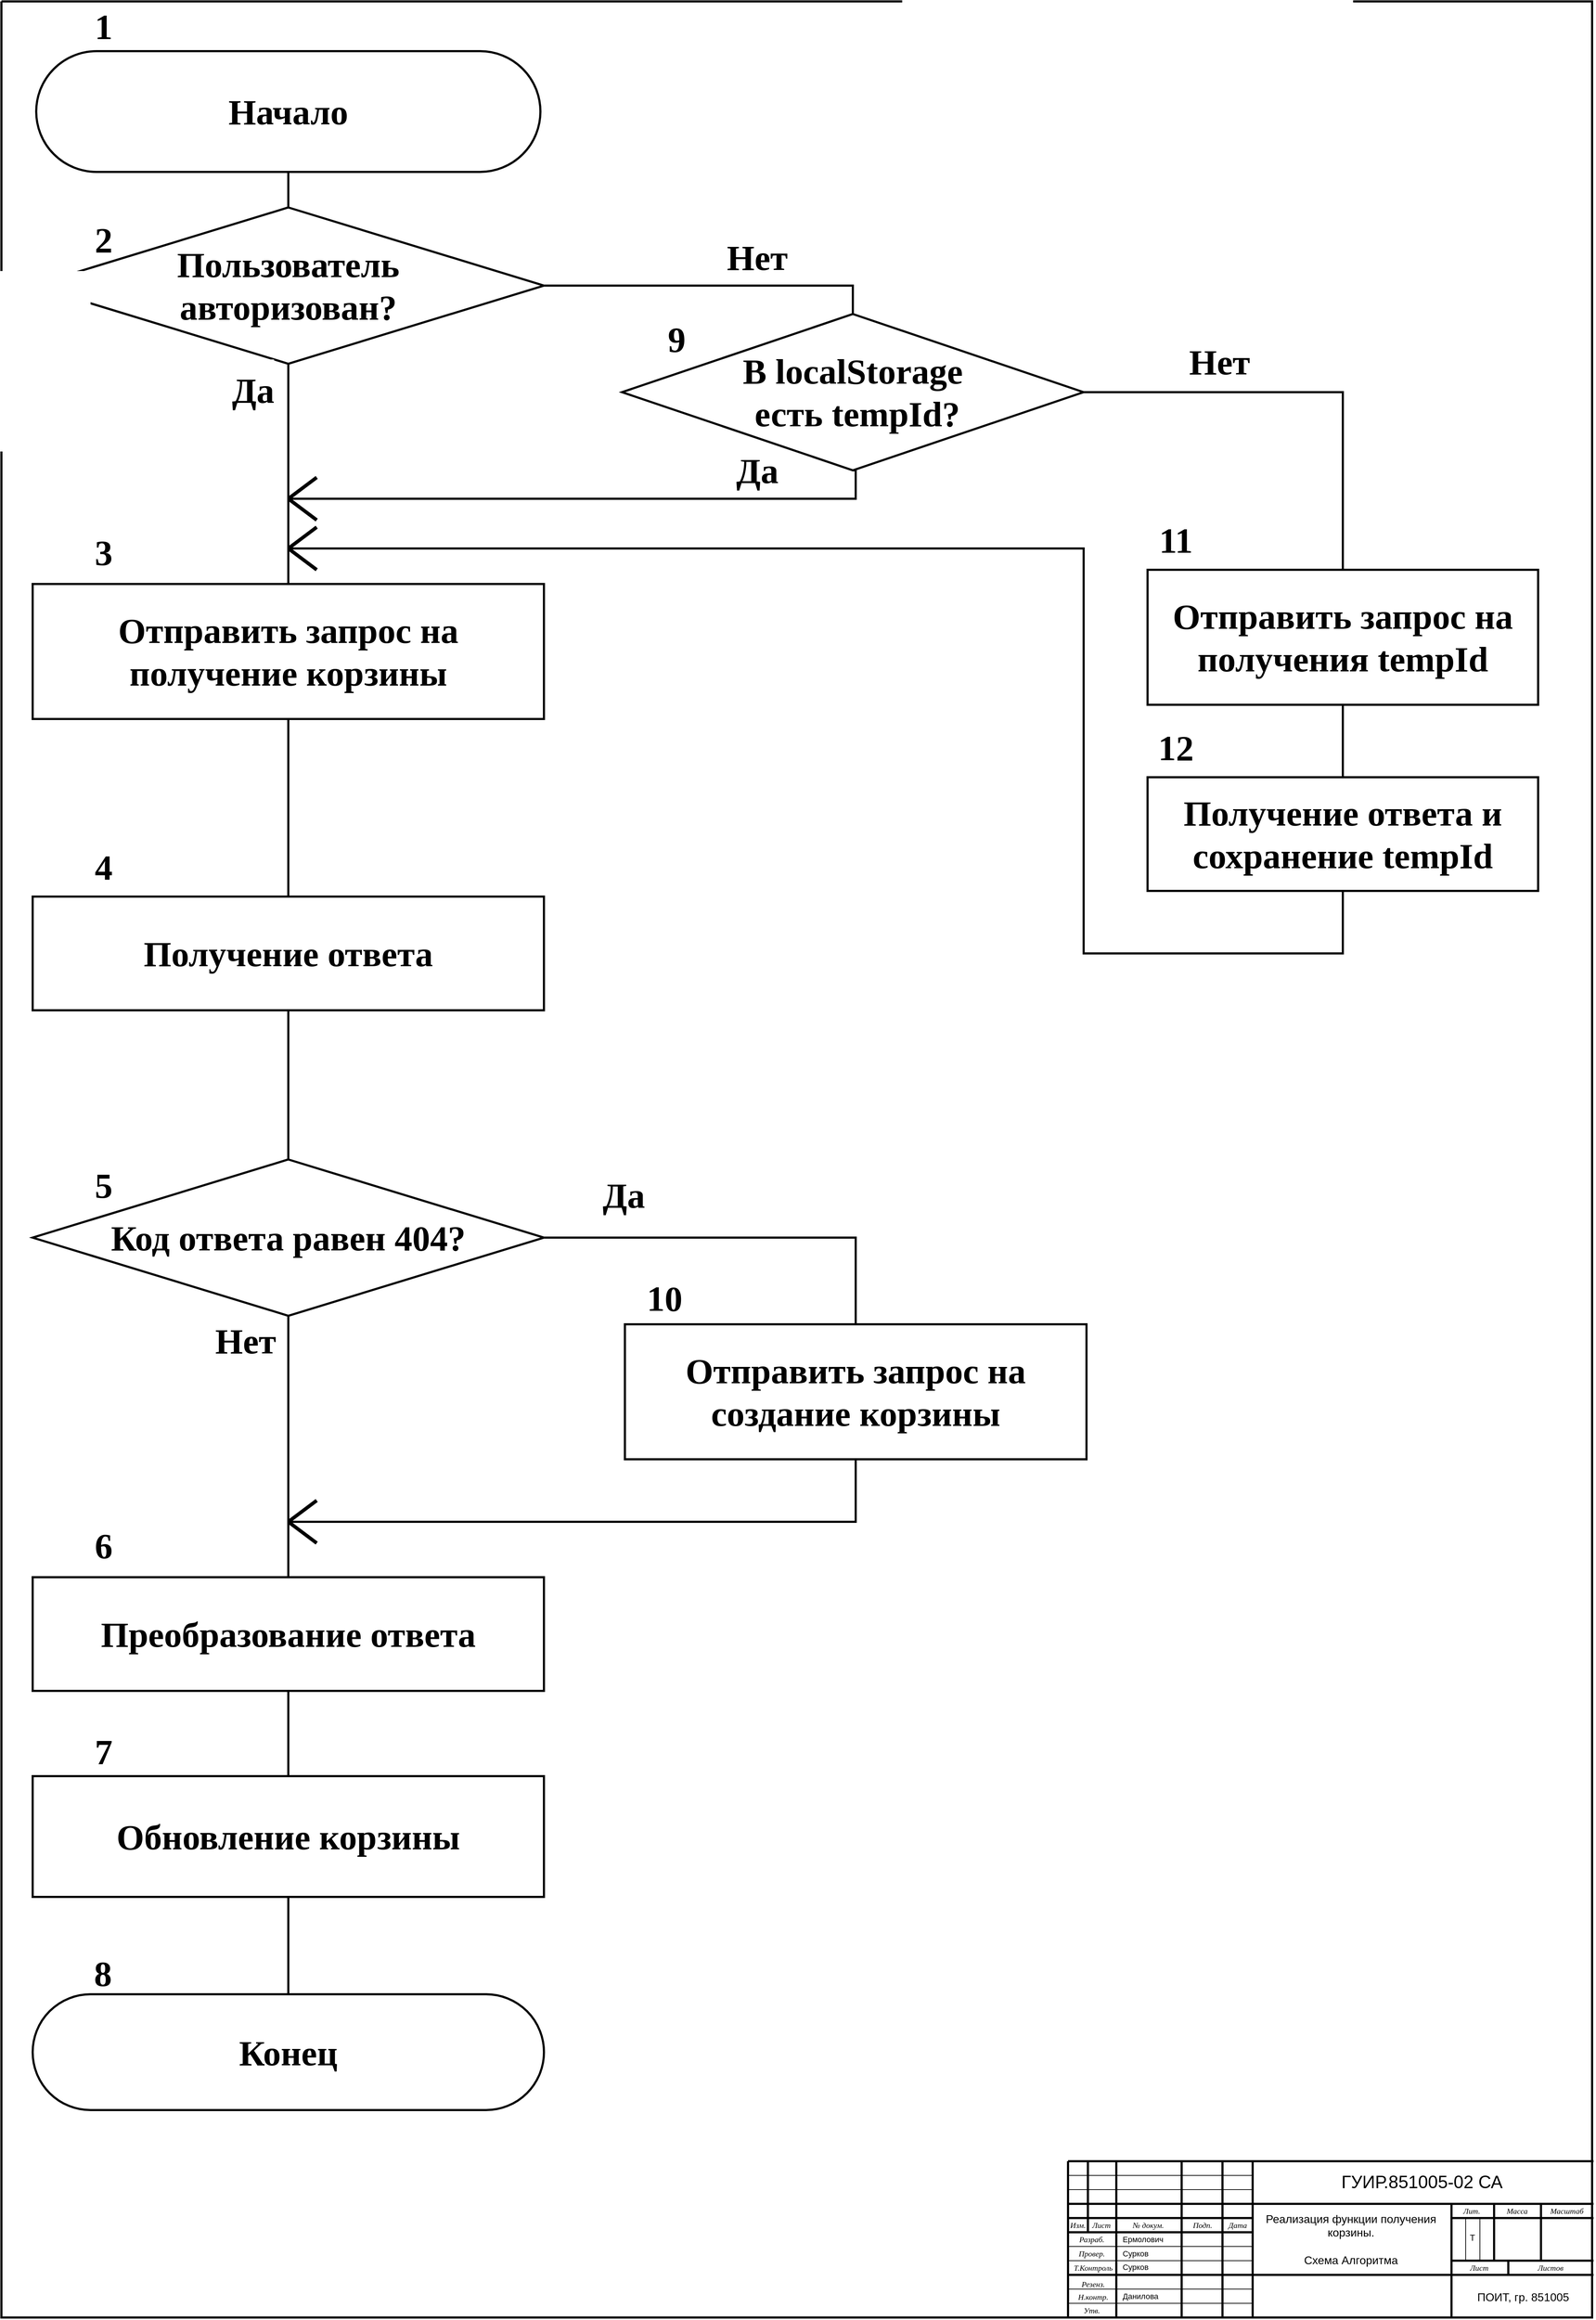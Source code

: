 <mxfile version="18.1.3" type="device"><diagram id="ycM_W4BU7kTV_-CXhLCe" name="Page-1"><mxGraphModel dx="3472" dy="1812" grid="1" gridSize="10" guides="1" tooltips="1" connect="1" arrows="1" fold="1" page="1" pageScale="1" pageWidth="2339" pageHeight="3300" math="0" shadow="0"><root><mxCell id="0"/><mxCell id="1" parent="0"/><mxCell id="saDlhvIW9bYsFvUfd-OU-1" value="" style="verticalAlign=middle;align=center;vsdxID=1;fillColor=none;gradientColor=none;shape=stencil(nZBLDoAgDERP0z3SIyjew0SURgSD+Lu9kMZoXLhwN9O+tukAlrNpJg1SzDH4QW/URgNYgZTkjA4UkwJUgGXng+6DX1zLfmoymdXo17xh5zmRJ6Q42BWCfc2oJfdAr+Yv+AP9Cb7OJ3H/2JG1HNGz/84klThPVCc=);strokeColor=#000000;strokeWidth=3;labelBackgroundColor=none;rounded=0;html=1;whiteSpace=wrap;direction=south;fontSize=35;" parent="1" vertex="1"><mxGeometry x="76" y="20" width="2240" height="3260" as="geometry"/></mxCell><mxCell id="saDlhvIW9bYsFvUfd-OU-2" style="vsdxID=28;edgeStyle=none;startArrow=none;endArrow=none;startSize=5;endSize=5;strokeWidth=3;strokeColor=#000000;spacingTop=0;spacingBottom=0;spacingLeft=0;spacingRight=0;verticalAlign=middle;html=1;labelBackgroundColor=none;rounded=0;" parent="1" edge="1"><mxGeometry relative="1" as="geometry"><Array as="points"/><mxPoint x="2198" y="3200.0" as="sourcePoint"/><mxPoint x="2198" y="3220.0" as="targetPoint"/></mxGeometry></mxCell><mxCell id="saDlhvIW9bYsFvUfd-OU-3" style="vsdxID=27;edgeStyle=none;startArrow=none;endArrow=none;startSize=5;endSize=5;strokeWidth=3;strokeColor=#000000;spacingTop=0;spacingBottom=0;spacingLeft=0;spacingRight=0;verticalAlign=middle;html=1;labelBackgroundColor=none;rounded=0;" parent="1" edge="1"><mxGeometry relative="1" as="geometry"><Array as="points"/><mxPoint x="2244" y="3120.0" as="sourcePoint"/><mxPoint x="2244" y="3200.0" as="targetPoint"/></mxGeometry></mxCell><mxCell id="saDlhvIW9bYsFvUfd-OU-4" style="vsdxID=26;edgeStyle=none;startArrow=none;endArrow=none;startSize=5;endSize=5;strokeWidth=3;strokeColor=#000000;spacingTop=0;spacingBottom=0;spacingLeft=0;spacingRight=0;verticalAlign=middle;html=1;labelBackgroundColor=none;rounded=0;" parent="1" edge="1"><mxGeometry relative="1" as="geometry"><Array as="points"/><mxPoint x="2178" y="3120.0" as="sourcePoint"/><mxPoint x="2178" y="3200.0" as="targetPoint"/></mxGeometry></mxCell><mxCell id="saDlhvIW9bYsFvUfd-OU-5" style="vsdxID=25;edgeStyle=none;startArrow=none;endArrow=none;startSize=5;endSize=5;strokeColor=#000000;spacingTop=0;spacingBottom=0;spacingLeft=0;spacingRight=0;verticalAlign=middle;html=1;labelBackgroundColor=none;rounded=0;" parent="1" edge="1"><mxGeometry relative="1" as="geometry"><Array as="points"/><mxPoint x="2158" y="3140.0" as="sourcePoint"/><mxPoint x="2158" y="3200.0" as="targetPoint"/></mxGeometry></mxCell><mxCell id="saDlhvIW9bYsFvUfd-OU-6" style="vsdxID=24;edgeStyle=none;startArrow=none;endArrow=none;startSize=5;endSize=5;strokeColor=#000000;spacingTop=0;spacingBottom=0;spacingLeft=0;spacingRight=0;verticalAlign=middle;html=1;labelBackgroundColor=none;rounded=0;" parent="1" edge="1"><mxGeometry relative="1" as="geometry"><Array as="points"/><mxPoint x="2138" y="3140.0" as="sourcePoint"/><mxPoint x="2138" y="3200.0" as="targetPoint"/></mxGeometry></mxCell><mxCell id="saDlhvIW9bYsFvUfd-OU-7" style="vsdxID=23;edgeStyle=none;startArrow=none;endArrow=none;startSize=5;endSize=5;strokeWidth=3;strokeColor=#000000;spacingTop=0;spacingBottom=0;spacingLeft=0;spacingRight=0;verticalAlign=middle;html=1;labelBackgroundColor=none;rounded=0;" parent="1" edge="1"><mxGeometry relative="1" as="geometry"><mxPoint as="offset"/><Array as="points"/><mxPoint x="2118" y="3140.0" as="sourcePoint"/><mxPoint x="2318" y="3140.0" as="targetPoint"/></mxGeometry></mxCell><mxCell id="saDlhvIW9bYsFvUfd-OU-8" style="vsdxID=22;edgeStyle=none;startArrow=none;endArrow=none;startSize=5;endSize=5;strokeWidth=3;strokeColor=#000000;spacingTop=0;spacingBottom=0;spacingLeft=0;spacingRight=0;verticalAlign=middle;html=1;labelBackgroundColor=none;rounded=0;" parent="1" edge="1"><mxGeometry relative="1" as="geometry"><mxPoint as="offset"/><Array as="points"/><mxPoint x="2118" y="3200.0" as="sourcePoint"/><mxPoint x="2318" y="3200.0" as="targetPoint"/></mxGeometry></mxCell><mxCell id="saDlhvIW9bYsFvUfd-OU-9" style="vsdxID=21;edgeStyle=none;startArrow=none;endArrow=none;startSize=5;endSize=5;strokeWidth=3;strokeColor=#000000;spacingTop=0;spacingBottom=0;spacingLeft=0;spacingRight=0;verticalAlign=middle;html=1;labelBackgroundColor=none;rounded=0;" parent="1" edge="1"><mxGeometry relative="1" as="geometry"><Array as="points"/><mxPoint x="1606" y="3060.0" as="sourcePoint"/><mxPoint x="1606" y="3160.0" as="targetPoint"/></mxGeometry></mxCell><mxCell id="saDlhvIW9bYsFvUfd-OU-10" style="vsdxID=20;edgeStyle=none;startArrow=none;endArrow=none;startSize=5;endSize=5;strokeColor=#000000;spacingTop=0;spacingBottom=0;spacingLeft=0;spacingRight=0;verticalAlign=middle;html=1;labelBackgroundColor=none;rounded=0;" parent="1" edge="1"><mxGeometry relative="1" as="geometry"><mxPoint as="offset"/><Array as="points"/><mxPoint x="1578" y="3080.0" as="sourcePoint"/><mxPoint x="1838" y="3080.0" as="targetPoint"/></mxGeometry></mxCell><mxCell id="saDlhvIW9bYsFvUfd-OU-11" style="vsdxID=19;edgeStyle=none;startArrow=none;endArrow=none;startSize=5;endSize=5;strokeColor=#000000;spacingTop=0;spacingBottom=0;spacingLeft=0;spacingRight=0;verticalAlign=middle;html=1;labelBackgroundColor=none;rounded=0;" parent="1" edge="1"><mxGeometry relative="1" as="geometry"><mxPoint as="offset"/><Array as="points"/><mxPoint x="1578" y="3100.0" as="sourcePoint"/><mxPoint x="1838" y="3100.0" as="targetPoint"/></mxGeometry></mxCell><mxCell id="saDlhvIW9bYsFvUfd-OU-12" style="vsdxID=18;edgeStyle=none;startArrow=none;endArrow=none;startSize=5;endSize=5;strokeWidth=3;strokeColor=#000000;spacingTop=0;spacingBottom=0;spacingLeft=0;spacingRight=0;verticalAlign=middle;html=1;labelBackgroundColor=none;rounded=0;" parent="1" edge="1"><mxGeometry relative="1" as="geometry"><mxPoint as="offset"/><Array as="points"/><mxPoint x="1578" y="3140.0" as="sourcePoint"/><mxPoint x="1838" y="3140.0" as="targetPoint"/></mxGeometry></mxCell><mxCell id="saDlhvIW9bYsFvUfd-OU-13" value="" style="vsdxID=17;edgeStyle=none;startArrow=none;endArrow=none;startSize=5;endSize=5;strokeWidth=3;strokeColor=#000000;spacingTop=0;spacingBottom=0;spacingLeft=0;spacingRight=0;verticalAlign=middle;html=1;labelBackgroundColor=none;rounded=0;align=center;" parent="1" edge="1"><mxGeometry relative="1" as="geometry"><mxPoint as="offset"/><Array as="points"/><mxPoint x="1578" y="3160.0" as="sourcePoint"/><mxPoint x="1838" y="3160.0" as="targetPoint"/></mxGeometry></mxCell><mxCell id="saDlhvIW9bYsFvUfd-OU-14" style="vsdxID=16;edgeStyle=none;startArrow=none;endArrow=none;startSize=5;endSize=5;strokeColor=#000000;spacingTop=0;spacingBottom=0;spacingLeft=0;spacingRight=0;verticalAlign=middle;html=1;labelBackgroundColor=none;rounded=0;" parent="1" edge="1"><mxGeometry relative="1" as="geometry"><mxPoint as="offset"/><Array as="points"/><mxPoint x="1578" y="3180.0" as="sourcePoint"/><mxPoint x="1838" y="3180.0" as="targetPoint"/></mxGeometry></mxCell><mxCell id="saDlhvIW9bYsFvUfd-OU-15" style="vsdxID=15;edgeStyle=none;startArrow=none;endArrow=none;startSize=5;endSize=5;strokeColor=#000000;spacingTop=0;spacingBottom=0;spacingLeft=0;spacingRight=0;verticalAlign=middle;html=1;labelBackgroundColor=none;rounded=0;" parent="1" edge="1"><mxGeometry relative="1" as="geometry"><mxPoint as="offset"/><Array as="points"/><mxPoint x="1578" y="3200.0" as="sourcePoint"/><mxPoint x="1838" y="3200.0" as="targetPoint"/></mxGeometry></mxCell><mxCell id="saDlhvIW9bYsFvUfd-OU-16" value="" style="vsdxID=14;edgeStyle=none;startArrow=none;endArrow=none;startSize=5;endSize=5;strokeColor=#000000;spacingTop=0;spacingBottom=0;spacingLeft=0;spacingRight=0;verticalAlign=middle;html=1;labelBackgroundColor=none;rounded=0;align=center;" parent="1" edge="1"><mxGeometry relative="1" as="geometry"><mxPoint as="offset"/><Array as="points"/><mxPoint x="1578" y="3240.0" as="sourcePoint"/><mxPoint x="1838" y="3240.0" as="targetPoint"/></mxGeometry></mxCell><mxCell id="saDlhvIW9bYsFvUfd-OU-17" style="vsdxID=13;edgeStyle=none;startArrow=none;endArrow=none;startSize=5;endSize=5;strokeColor=#000000;spacingTop=0;spacingBottom=0;spacingLeft=0;spacingRight=0;verticalAlign=middle;html=1;labelBackgroundColor=none;rounded=0;" parent="1" edge="1"><mxGeometry relative="1" as="geometry"><mxPoint as="offset"/><Array as="points"/><mxPoint x="1578" y="3260.0" as="sourcePoint"/><mxPoint x="1838" y="3260.0" as="targetPoint"/></mxGeometry></mxCell><mxCell id="saDlhvIW9bYsFvUfd-OU-18" style="vsdxID=12;edgeStyle=none;startArrow=none;endArrow=none;startSize=5;endSize=5;strokeWidth=3;strokeColor=#000000;spacingTop=0;spacingBottom=0;spacingLeft=0;spacingRight=0;verticalAlign=middle;html=1;labelBackgroundColor=none;rounded=0;" parent="1" edge="1"><mxGeometry relative="1" as="geometry"><Array as="points"/><mxPoint x="2118" y="3280.0" as="sourcePoint"/><mxPoint x="2118" y="3120.0" as="targetPoint"/></mxGeometry></mxCell><mxCell id="saDlhvIW9bYsFvUfd-OU-19" style="vsdxID=11;edgeStyle=none;startArrow=none;endArrow=none;startSize=5;endSize=5;strokeWidth=3;strokeColor=#000000;spacingTop=0;spacingBottom=0;spacingLeft=0;spacingRight=0;verticalAlign=middle;html=1;labelBackgroundColor=none;rounded=0;" parent="1" edge="1"><mxGeometry relative="1" as="geometry"><Array as="points"/><mxPoint x="1838" y="3280.0" as="sourcePoint"/><mxPoint x="1838" y="3060.0" as="targetPoint"/></mxGeometry></mxCell><mxCell id="saDlhvIW9bYsFvUfd-OU-20" style="vsdxID=10;edgeStyle=none;startArrow=none;endArrow=none;startSize=5;endSize=5;strokeWidth=3;strokeColor=#000000;spacingTop=0;spacingBottom=0;spacingLeft=0;spacingRight=0;verticalAlign=middle;html=1;labelBackgroundColor=none;rounded=0;" parent="1" edge="1"><mxGeometry relative="1" as="geometry"><Array as="points"/><mxPoint x="1795.5" y="3280.0" as="sourcePoint"/><mxPoint x="1795.5" y="3060.0" as="targetPoint"/></mxGeometry></mxCell><mxCell id="saDlhvIW9bYsFvUfd-OU-21" style="vsdxID=9;edgeStyle=none;startArrow=none;endArrow=none;startSize=5;endSize=5;strokeWidth=3;strokeColor=#000000;spacingTop=0;spacingBottom=0;spacingLeft=0;spacingRight=0;verticalAlign=middle;html=1;labelBackgroundColor=none;rounded=0;" parent="1" edge="1"><mxGeometry relative="1" as="geometry"><Array as="points"/><mxPoint x="1738" y="3280.0" as="sourcePoint"/><mxPoint x="1738" y="3060.0" as="targetPoint"/></mxGeometry></mxCell><mxCell id="saDlhvIW9bYsFvUfd-OU-22" style="vsdxID=8;edgeStyle=none;startArrow=none;endArrow=none;startSize=5;endSize=5;strokeWidth=3;strokeColor=#000000;spacingTop=0;spacingBottom=0;spacingLeft=0;spacingRight=0;verticalAlign=middle;html=1;labelBackgroundColor=none;rounded=0;" parent="1" edge="1"><mxGeometry relative="1" as="geometry"><Array as="points"/><mxPoint x="1646" y="3280.0" as="sourcePoint"/><mxPoint x="1646" y="3060.0" as="targetPoint"/></mxGeometry></mxCell><mxCell id="saDlhvIW9bYsFvUfd-OU-23" value="" style="vsdxID=7;edgeStyle=none;startArrow=none;endArrow=none;startSize=5;endSize=5;strokeWidth=3;strokeColor=#000000;spacingTop=0;spacingBottom=0;spacingLeft=0;spacingRight=0;verticalAlign=middle;html=1;labelBackgroundColor=none;rounded=0;align=center;" parent="1" edge="1"><mxGeometry relative="1" as="geometry"><mxPoint as="offset"/><Array as="points"/><mxPoint x="1578" y="3220.0" as="sourcePoint"/><mxPoint x="2318" y="3220.0" as="targetPoint"/></mxGeometry></mxCell><mxCell id="saDlhvIW9bYsFvUfd-OU-24" style="vsdxID=6;edgeStyle=none;startArrow=none;endArrow=none;startSize=5;endSize=5;strokeWidth=3;strokeColor=#000000;spacingTop=0;spacingBottom=0;spacingLeft=0;spacingRight=0;verticalAlign=middle;html=1;labelBackgroundColor=none;rounded=0;" parent="1" edge="1"><mxGeometry relative="1" as="geometry"><mxPoint as="offset"/><Array as="points"/><mxPoint x="1578" y="3120.0" as="sourcePoint"/><mxPoint x="2318" y="3120.0" as="targetPoint"/></mxGeometry></mxCell><mxCell id="saDlhvIW9bYsFvUfd-OU-25" style="vsdxID=2;edgeStyle=none;startArrow=none;endArrow=none;startSize=5;endSize=5;strokeWidth=3;strokeColor=#000000;spacingTop=0;spacingBottom=0;spacingLeft=0;spacingRight=0;verticalAlign=middle;html=1;labelBackgroundColor=none;rounded=0;" parent="1" edge="1"><mxGeometry relative="1" as="geometry"><mxPoint as="offset"/><Array as="points"/><mxPoint x="1578" y="3060.0" as="sourcePoint"/><mxPoint x="2318" y="3060.0" as="targetPoint"/></mxGeometry></mxCell><mxCell id="saDlhvIW9bYsFvUfd-OU-26" style="vsdxID=5;edgeStyle=none;startArrow=none;endArrow=none;startSize=5;endSize=5;strokeWidth=3;strokeColor=#000000;spacingTop=0;spacingBottom=0;spacingLeft=0;spacingRight=0;verticalAlign=middle;html=1;labelBackgroundColor=none;rounded=0;" parent="1" edge="1"><mxGeometry relative="1" as="geometry"><Array as="points"/><mxPoint x="1578" y="3280.0" as="sourcePoint"/><mxPoint x="1578" y="3060.0" as="targetPoint"/></mxGeometry></mxCell><mxCell id="saDlhvIW9bYsFvUfd-OU-27" value="&lt;font style=&quot;font-size:11px;font-family:Arial Cyr;color:#000000;direction:ltr;letter-spacing:0px;line-height:120%;opacity:1&quot;&gt;&lt;i&gt;Провер.&lt;br/&gt;&lt;/i&gt;&lt;/font&gt;" style="verticalAlign=middle;align=center;vsdxID=32;fillColor=none;gradientColor=none;strokeColor=none;labelBackgroundColor=none;rounded=0;html=1;whiteSpace=wrap;" parent="1" vertex="1"><mxGeometry x="1579" y="3180" width="65" height="19" as="geometry"/></mxCell><mxCell id="saDlhvIW9bYsFvUfd-OU-28" value="&lt;font style=&quot;font-size:11px;font-family:Arial Cyr;color:#000000;direction:ltr;letter-spacing:0px;line-height:120%;opacity:1&quot;&gt;&lt;i&gt;Разраб.&lt;br/&gt;&lt;/i&gt;&lt;/font&gt;" style="verticalAlign=middle;align=center;vsdxID=33;fillColor=none;gradientColor=none;strokeColor=none;labelBackgroundColor=none;rounded=0;html=1;whiteSpace=wrap;" parent="1" vertex="1"><mxGeometry x="1579" y="3161" width="65" height="17" as="geometry"/></mxCell><mxCell id="saDlhvIW9bYsFvUfd-OU-29" value="&lt;font style=&quot;font-size:11px;font-family:Arial Cyr;color:#000000;direction:ltr;letter-spacing:0px;line-height:120%;opacity:1&quot;&gt;&lt;i&gt;Изм.&lt;br/&gt;&lt;/i&gt;&lt;/font&gt;" style="verticalAlign=middle;align=center;vsdxID=34;fillColor=none;gradientColor=none;strokeColor=none;labelBackgroundColor=none;rounded=0;html=1;whiteSpace=wrap;" parent="1" vertex="1"><mxGeometry x="1574" y="3141" width="36" height="17" as="geometry"/></mxCell><mxCell id="saDlhvIW9bYsFvUfd-OU-30" value="&lt;font style=&quot;font-size:11px;font-family:Arial Cyr;color:#000000;direction:ltr;letter-spacing:0px;line-height:120%;opacity:1&quot;&gt;&lt;i&gt;Лист&lt;br/&gt;&lt;/i&gt;&lt;/font&gt;" style="verticalAlign=middle;align=center;vsdxID=35;fillColor=none;gradientColor=none;strokeColor=none;labelBackgroundColor=none;rounded=0;html=1;whiteSpace=wrap;" parent="1" vertex="1"><mxGeometry x="1604" y="3141" width="42" height="17" as="geometry"/></mxCell><mxCell id="saDlhvIW9bYsFvUfd-OU-31" value="&lt;font style=&quot;font-size:11px;font-family:Arial Cyr;color:#000000;direction:ltr;letter-spacing:0px;line-height:120%;opacity:1&quot;&gt;&lt;i&gt;№ докум.&lt;br/&gt;&lt;/i&gt;&lt;/font&gt;" style="verticalAlign=middle;align=center;vsdxID=36;fillColor=none;gradientColor=none;strokeColor=none;labelBackgroundColor=none;rounded=0;html=1;whiteSpace=wrap;" parent="1" vertex="1"><mxGeometry x="1647" y="3141" width="88" height="17" as="geometry"/></mxCell><mxCell id="saDlhvIW9bYsFvUfd-OU-32" value="&lt;font style=&quot;font-size:11px;font-family:Arial Cyr;color:#000000;direction:ltr;letter-spacing:0px;line-height:120%;opacity:1&quot;&gt;&lt;i&gt;Подп.&lt;br/&gt;&lt;/i&gt;&lt;/font&gt;" style="verticalAlign=middle;align=center;vsdxID=41;fillColor=none;gradientColor=none;strokeColor=none;labelBackgroundColor=none;rounded=0;html=1;whiteSpace=wrap;" parent="1" vertex="1"><mxGeometry x="1739" y="3141" width="57" height="17" as="geometry"/></mxCell><mxCell id="saDlhvIW9bYsFvUfd-OU-33" value="&lt;font style=&quot;font-size:11px;font-family:Arial Cyr;color:#000000;direction:ltr;letter-spacing:0px;line-height:120%;opacity:1&quot;&gt;&lt;i&gt;Дата&lt;br/&gt;&lt;/i&gt;&lt;/font&gt;" style="verticalAlign=middle;align=center;vsdxID=42;fillColor=none;gradientColor=none;strokeColor=none;labelBackgroundColor=none;rounded=0;html=1;whiteSpace=wrap;" parent="1" vertex="1"><mxGeometry x="1796" y="3141" width="42" height="17" as="geometry"/></mxCell><mxCell id="saDlhvIW9bYsFvUfd-OU-34" value="&lt;font style=&quot;font-size:11px;font-family:Arial Cyr;color:#000000;direction:ltr;letter-spacing:0px;line-height:120%;opacity:1&quot;&gt;&lt;i&gt;Лит.&lt;br/&gt;&lt;/i&gt;&lt;/font&gt;" style="verticalAlign=middle;align=center;vsdxID=43;fillColor=none;gradientColor=none;strokeColor=none;labelBackgroundColor=none;rounded=0;html=1;whiteSpace=wrap;" parent="1" vertex="1"><mxGeometry x="2118" y="3121" width="57" height="17" as="geometry"/></mxCell><mxCell id="saDlhvIW9bYsFvUfd-OU-35" value="&lt;font style=&quot;font-size:11px;font-family:Arial Cyr;color:#000000;direction:ltr;letter-spacing:0px;line-height:120%;opacity:1&quot;&gt;&lt;i&gt;Масса&lt;br/&gt;&lt;/i&gt;&lt;/font&gt;" style="verticalAlign=middle;align=center;vsdxID=44;fillColor=none;gradientColor=none;strokeColor=none;labelBackgroundColor=none;rounded=0;html=1;whiteSpace=wrap;" parent="1" vertex="1"><mxGeometry x="2179" y="3121" width="63" height="17" as="geometry"/></mxCell><mxCell id="saDlhvIW9bYsFvUfd-OU-36" value="&lt;font style=&quot;font-size:11px;font-family:Arial Cyr;color:#000000;direction:ltr;letter-spacing:0px;line-height:120%;opacity:1&quot;&gt;&lt;i&gt;Масштаб&lt;br/&gt;&lt;/i&gt;&lt;/font&gt;" style="verticalAlign=middle;align=center;vsdxID=45;fillColor=none;gradientColor=none;strokeColor=none;labelBackgroundColor=none;rounded=0;html=1;whiteSpace=wrap;" parent="1" vertex="1"><mxGeometry x="2245" y="3121" width="71" height="17" as="geometry"/></mxCell><mxCell id="saDlhvIW9bYsFvUfd-OU-37" value="&lt;font style=&quot;font-size:11px;font-family:Arial Cyr;color:#000000;direction:ltr;letter-spacing:0px;line-height:120%;opacity:1&quot;&gt;&lt;i&gt;Листов&lt;br/&gt;&lt;/i&gt;&lt;/font&gt;" style="verticalAlign=middle;align=center;vsdxID=46;fillColor=none;gradientColor=none;strokeColor=none;labelBackgroundColor=none;rounded=0;html=1;whiteSpace=wrap;" parent="1" vertex="1"><mxGeometry x="2199" y="3201" width="117" height="17" as="geometry"/></mxCell><mxCell id="saDlhvIW9bYsFvUfd-OU-38" value="&lt;font style=&quot;font-size:11px;font-family:Arial Cyr;color:#000000;direction:ltr;letter-spacing:0px;line-height:120%;opacity:1&quot;&gt;&lt;i&gt;Лист&lt;br/&gt;&lt;/i&gt;&lt;/font&gt;" style="verticalAlign=middle;align=center;vsdxID=47;fillColor=none;gradientColor=none;strokeColor=none;labelBackgroundColor=none;rounded=0;html=1;whiteSpace=wrap;" parent="1" vertex="1"><mxGeometry x="2119" y="3201" width="76" height="17" as="geometry"/></mxCell><mxCell id="saDlhvIW9bYsFvUfd-OU-39" value="&lt;p style=&quot;margin-left: 0 ; margin-right: 0 ; margin-top: 0px ; margin-bottom: 0px ; text-indent: 0 ; direction: ltr&quot;&gt;&lt;font style=&quot;font-size: 19px ; color: #000000 ; direction: ltr ; letter-spacing: 0px ; line-height: 120% ; opacity: 1&quot;&gt;&lt;font style=&quot;letter-spacing: 0px; font-size: 25px; font-family: arial; direction: ltr; line-height: 30px; opacity: 1;&quot;&gt;ГУИР.8&lt;/font&gt;&lt;font style=&quot;letter-spacing: 0px; font-size: 25px; font-family: arial; direction: ltr; line-height: 30px; opacity: 1;&quot;&gt;51005-02&amp;nbsp;&lt;/font&gt;&lt;font style=&quot;letter-spacing: 0px; font-size: 25px; font-family: arial; direction: ltr; line-height: 30px; opacity: 1;&quot;&gt;СА&lt;/font&gt;&lt;i&gt;&lt;br&gt;&lt;/i&gt;&lt;/font&gt;&lt;/p&gt;" style="verticalAlign=middle;align=center;vsdxID=97;fillColor=none;gradientColor=none;strokeColor=none;labelBackgroundColor=none;rounded=0;html=1;whiteSpace=wrap;" parent="1" vertex="1"><mxGeometry x="1837" y="3058" width="479" height="60" as="geometry"/></mxCell><mxCell id="saDlhvIW9bYsFvUfd-OU-40" value="&lt;font style=&quot;font-size: 16px ; font-family: &amp;quot;arial&amp;quot; ; color: #000000 ; direction: ltr ; letter-spacing: 0px ; line-height: 120% ; opacity: 1&quot;&gt;Реализация функции получения корзины.&lt;br&gt;&lt;br&gt;Схема Алгоритма&lt;br&gt;&lt;/font&gt;" style="verticalAlign=middle;align=center;vsdxID=98;fillColor=none;gradientColor=none;strokeColor=none;labelBackgroundColor=none;rounded=0;html=1;whiteSpace=wrap;" parent="1" vertex="1"><mxGeometry x="1837" y="3119" width="279" height="101" as="geometry"/></mxCell><mxCell id="saDlhvIW9bYsFvUfd-OU-41" value="&lt;font style=&quot;font-size: 16px ; font-family: &amp;#34;arial&amp;#34; ; color: #000000 ; direction: ltr ; letter-spacing: 0px ; line-height: 120% ; opacity: 1&quot;&gt;ПОИТ, гр. 851005&lt;br&gt;&lt;/font&gt;" style="verticalAlign=middle;align=center;vsdxID=256;fillColor=none;gradientColor=none;shape=stencil(nZBLDoAgDERP0z3SIyjew0SURgSD+Lu9kMZoXLhwN9O+tukAlrNpJg1SzDH4QW/URgNYgZTkjA4UkwJUgGXng+6DX1zLfmoymdXo17xh5zmRJ6Q42BWCfc2oJfdAr+Yv+AP9Cb7OJ3H/2JG1HNGz/84klThPVCc=);strokeColor=none;labelBackgroundColor=none;rounded=0;html=1;whiteSpace=wrap;" parent="1" vertex="1"><mxGeometry x="2118" y="3223" width="202" height="56" as="geometry"/></mxCell><mxCell id="saDlhvIW9bYsFvUfd-OU-42" value="&lt;font style=&quot;font-size: 11px ; font-family: &amp;quot;arial&amp;quot; ; color: #000000 ; direction: ltr ; letter-spacing: 0px ; line-height: 120% ; opacity: 1&quot;&gt;Ермолович&lt;br&gt;&lt;/font&gt;" style="verticalAlign=middle;align=left;vsdxID=257;fillColor=none;gradientColor=none;shape=stencil(nZBLDoAgDERP0z3SIyjew0SURgSD+Lu9kMZoXLhwN9O+tukAlrNpJg1SzDH4QW/URgNYgZTkjA4UkwJUgGXng+6DX1zLfmoymdXo17xh5zmRJ6Q42BWCfc2oJfdAr+Yv+AP9Cb7OJ3H/2JG1HNGz/84klThPVCc=);strokeColor=none;labelBackgroundColor=none;rounded=0;html=1;whiteSpace=wrap;" parent="1" vertex="1"><mxGeometry x="1653" y="3159.5" width="76" height="20" as="geometry"/></mxCell><mxCell id="saDlhvIW9bYsFvUfd-OU-43" value="&lt;font style=&quot;font-size: 11px ; font-family: &amp;quot;arial&amp;quot; ; color: #000000 ; direction: ltr ; letter-spacing: 0px ; line-height: 120% ; opacity: 1&quot;&gt;Сурков&lt;br&gt;&lt;/font&gt;" style="verticalAlign=middle;align=left;vsdxID=259;fillColor=none;gradientColor=none;shape=stencil(nZBLDoAgDERP0z3SIyjew0SURgSD+Lu9kMZoXLhwN9O+tukAlrNpJg1SzDH4QW/URgNYgZTkjA4UkwJUgGXng+6DX1zLfmoymdXo17xh5zmRJ6Q42BWCfc2oJfdAr+Yv+AP9Cb7OJ3H/2JG1HNGz/84klThPVCc=);strokeColor=none;labelBackgroundColor=none;rounded=0;html=1;whiteSpace=wrap;" parent="1" vertex="1"><mxGeometry x="1653" y="3181" width="64" height="17" as="geometry"/></mxCell><mxCell id="saDlhvIW9bYsFvUfd-OU-44" value="&lt;font style=&quot;font-size:11px;font-family:Arial Cyr;color:#000000;direction:ltr;letter-spacing:0px;line-height:120%;opacity:1&quot;&gt;&lt;i&gt;Т.Контроль&lt;br&gt;&lt;/i&gt;&lt;/font&gt;" style="verticalAlign=middle;align=center;vsdxID=32;fillColor=none;gradientColor=none;strokeColor=none;labelBackgroundColor=none;rounded=0;html=1;whiteSpace=wrap;" parent="1" vertex="1"><mxGeometry x="1581" y="3200" width="65" height="19" as="geometry"/></mxCell><mxCell id="saDlhvIW9bYsFvUfd-OU-45" value="&lt;font style=&quot;font-size:11px;font-family:Arial Cyr;color:#000000;direction:ltr;letter-spacing:0px;line-height:120%;opacity:1&quot;&gt;&lt;i&gt;Резенз.&lt;br&gt;&lt;/i&gt;&lt;/font&gt;" style="verticalAlign=middle;align=center;vsdxID=32;fillColor=none;gradientColor=none;strokeColor=none;labelBackgroundColor=none;rounded=0;html=1;whiteSpace=wrap;" parent="1" vertex="1"><mxGeometry x="1581" y="3223" width="65" height="19" as="geometry"/></mxCell><mxCell id="saDlhvIW9bYsFvUfd-OU-46" value="&lt;font style=&quot;font-size:11px;font-family:Arial Cyr;color:#000000;direction:ltr;letter-spacing:0px;line-height:120%;opacity:1&quot;&gt;&lt;i&gt;Н.контр.&lt;br&gt;&lt;/i&gt;&lt;/font&gt;" style="verticalAlign=middle;align=center;vsdxID=32;fillColor=none;gradientColor=none;strokeColor=none;labelBackgroundColor=none;rounded=0;html=1;whiteSpace=wrap;" parent="1" vertex="1"><mxGeometry x="1581" y="3241.5" width="65" height="19" as="geometry"/></mxCell><mxCell id="saDlhvIW9bYsFvUfd-OU-47" value="&lt;font style=&quot;font-size:11px;font-family:Arial Cyr;color:#000000;direction:ltr;letter-spacing:0px;line-height:120%;opacity:1&quot;&gt;&lt;i&gt;Утв.&lt;br&gt;&lt;/i&gt;&lt;/font&gt;" style="verticalAlign=middle;align=center;vsdxID=32;fillColor=none;gradientColor=none;strokeColor=none;labelBackgroundColor=none;rounded=0;html=1;whiteSpace=wrap;" parent="1" vertex="1"><mxGeometry x="1579" y="3260" width="65" height="19" as="geometry"/></mxCell><mxCell id="saDlhvIW9bYsFvUfd-OU-48" value="&lt;font style=&quot;font-size: 11px ; font-family: &amp;quot;arial&amp;quot; ; color: #000000 ; direction: ltr ; letter-spacing: 0px ; line-height: 120% ; opacity: 1&quot;&gt;Сурков&lt;br&gt;&lt;/font&gt;" style="verticalAlign=middle;align=left;vsdxID=259;fillColor=none;gradientColor=none;shape=stencil(nZBLDoAgDERP0z3SIyjew0SURgSD+Lu9kMZoXLhwN9O+tukAlrNpJg1SzDH4QW/URgNYgZTkjA4UkwJUgGXng+6DX1zLfmoymdXo17xh5zmRJ6Q42BWCfc2oJfdAr+Yv+AP9Cb7OJ3H/2JG1HNGz/84klThPVCc=);strokeColor=none;labelBackgroundColor=none;rounded=0;html=1;whiteSpace=wrap;" parent="1" vertex="1"><mxGeometry x="1653" y="3200" width="64" height="17" as="geometry"/></mxCell><mxCell id="saDlhvIW9bYsFvUfd-OU-49" value="&lt;font style=&quot;font-size: 11px ; font-family: &amp;quot;arial&amp;quot; ; color: #000000 ; direction: ltr ; letter-spacing: 0px ; line-height: 120% ; opacity: 1&quot;&gt;Данилова&lt;br&gt;&lt;/font&gt;" style="verticalAlign=middle;align=left;vsdxID=257;fillColor=none;gradientColor=none;shape=stencil(nZBLDoAgDERP0z3SIyjew0SURgSD+Lu9kMZoXLhwN9O+tukAlrNpJg1SzDH4QW/URgNYgZTkjA4UkwJUgGXng+6DX1zLfmoymdXo17xh5zmRJ6Q42BWCfc2oJfdAr+Yv+AP9Cb7OJ3H/2JG1HNGz/84klThPVCc=);strokeColor=none;labelBackgroundColor=none;rounded=0;html=1;whiteSpace=wrap;" parent="1" vertex="1"><mxGeometry x="1653" y="3240" width="76" height="20" as="geometry"/></mxCell><mxCell id="saDlhvIW9bYsFvUfd-OU-50" value="T" style="text;html=1;align=center;verticalAlign=middle;resizable=0;points=[];autosize=1;strokeColor=none;fillColor=none;" parent="1" vertex="1"><mxGeometry x="2136.5" y="3158" width="20" height="20" as="geometry"/></mxCell><mxCell id="saDlhvIW9bYsFvUfd-OU-51" style="edgeStyle=orthogonalEdgeStyle;rounded=0;orthogonalLoop=1;jettySize=auto;html=1;exitX=0.5;exitY=1;exitDx=0;exitDy=0;entryX=0.5;entryY=0;entryDx=0;entryDy=0;fontSize=35;endArrow=none;endFill=0;fontFamily=Times New Roman;strokeWidth=3;" parent="1" source="saDlhvIW9bYsFvUfd-OU-52" target="TW4B9vO0tnGtXNhWSYWk-1" edge="1"><mxGeometry relative="1" as="geometry"><mxPoint x="490" y="410" as="targetPoint"/></mxGeometry></mxCell><mxCell id="saDlhvIW9bYsFvUfd-OU-52" value="&lt;font style=&quot;font-size: 50px;&quot;&gt;&lt;b style=&quot;font-size: 50px;&quot;&gt;Начало&lt;/b&gt;&lt;/font&gt;" style="rounded=1;whiteSpace=wrap;html=1;align=center;arcSize=50;fontSize=50;fontFamily=Times New Roman;strokeWidth=3;" parent="1" vertex="1"><mxGeometry x="125" y="90" width="710" height="170" as="geometry"/></mxCell><mxCell id="saDlhvIW9bYsFvUfd-OU-55" style="edgeStyle=orthogonalEdgeStyle;rounded=0;orthogonalLoop=1;jettySize=auto;html=1;exitX=1;exitY=0.5;exitDx=0;exitDy=0;entryX=0.5;entryY=0;entryDx=0;entryDy=0;fontSize=65;endArrow=none;endFill=0;fontFamily=Times New Roman;strokeWidth=3;" parent="1" source="TW4B9vO0tnGtXNhWSYWk-1" target="saDlhvIW9bYsFvUfd-OU-72" edge="1"><mxGeometry relative="1" as="geometry"><mxPoint x="490.0" y="820" as="sourcePoint"/></mxGeometry></mxCell><mxCell id="TW4B9vO0tnGtXNhWSYWk-5" value="&lt;font face=&quot;Times New Roman&quot; style=&quot;font-size: 50px;&quot;&gt;&lt;b&gt;Нет&lt;/b&gt;&lt;/font&gt;" style="edgeLabel;html=1;align=center;verticalAlign=middle;resizable=0;points=[];" parent="saDlhvIW9bYsFvUfd-OU-55" vertex="1" connectable="0"><mxGeometry x="-0.193" y="2" relative="1" as="geometry"><mxPoint x="108" y="-38" as="offset"/></mxGeometry></mxCell><mxCell id="saDlhvIW9bYsFvUfd-OU-59" style="edgeStyle=orthogonalEdgeStyle;rounded=0;orthogonalLoop=1;jettySize=auto;html=1;exitX=0.5;exitY=1;exitDx=0;exitDy=0;entryX=0.5;entryY=0;entryDx=0;entryDy=0;fontSize=35;endArrow=none;endFill=0;" parent="1" edge="1"><mxGeometry relative="1" as="geometry"><mxPoint x="1567.5" y="480" as="sourcePoint"/></mxGeometry></mxCell><mxCell id="saDlhvIW9bYsFvUfd-OU-61" style="edgeStyle=orthogonalEdgeStyle;rounded=0;orthogonalLoop=1;jettySize=auto;html=1;exitX=0.5;exitY=1;exitDx=0;exitDy=0;entryX=0.5;entryY=0;entryDx=0;entryDy=0;fontSize=35;endArrow=none;endFill=0;" parent="1" edge="1"><mxGeometry relative="1" as="geometry"><mxPoint x="1567.5" y="1160" as="sourcePoint"/></mxGeometry></mxCell><mxCell id="saDlhvIW9bYsFvUfd-OU-63" style="edgeStyle=orthogonalEdgeStyle;rounded=0;orthogonalLoop=1;jettySize=auto;html=1;exitX=0.5;exitY=1;exitDx=0;exitDy=0;entryX=0.5;entryY=0;entryDx=0;entryDy=0;fontSize=35;endArrow=none;endFill=0;startArrow=none;" parent="1" edge="1"><mxGeometry relative="1" as="geometry"><mxPoint x="1567.5" y="1920" as="sourcePoint"/></mxGeometry></mxCell><mxCell id="saDlhvIW9bYsFvUfd-OU-66" style="edgeStyle=orthogonalEdgeStyle;rounded=0;orthogonalLoop=1;jettySize=auto;html=1;exitX=0.5;exitY=1;exitDx=0;exitDy=0;fontSize=35;endArrow=none;endFill=0;" parent="1" edge="1"><mxGeometry relative="1" as="geometry"><mxPoint x="1567.505" y="790" as="sourcePoint"/></mxGeometry></mxCell><mxCell id="saDlhvIW9bYsFvUfd-OU-70" value="&lt;font style=&quot;font-size: 50px;&quot;&gt;&lt;b style=&quot;font-size: 50px;&quot;&gt;Конец&lt;/b&gt;&lt;/font&gt;" style="rounded=1;whiteSpace=wrap;html=1;align=center;arcSize=50;fontSize=50;fontFamily=Times New Roman;strokeWidth=3;" parent="1" vertex="1"><mxGeometry x="120" y="2825" width="720" height="163" as="geometry"/></mxCell><mxCell id="saDlhvIW9bYsFvUfd-OU-72" value="&lt;b&gt;В localStorage&lt;br&gt;&amp;nbsp;есть tempId?&lt;/b&gt;" style="rhombus;whiteSpace=wrap;html=1;fontSize=50;fontFamily=Times New Roman;strokeWidth=3;" parent="1" vertex="1"><mxGeometry x="950" y="460" width="650" height="220" as="geometry"/></mxCell><mxCell id="saDlhvIW9bYsFvUfd-OU-78" style="edgeStyle=orthogonalEdgeStyle;rounded=0;orthogonalLoop=1;jettySize=auto;html=1;exitX=0.5;exitY=1;exitDx=0;exitDy=0;fontSize=65;endArrow=none;endFill=0;" parent="1" edge="1"><mxGeometry relative="1" as="geometry"><mxPoint x="1567.5" y="1920" as="sourcePoint"/></mxGeometry></mxCell><mxCell id="saDlhvIW9bYsFvUfd-OU-84" value="1" style="text;html=1;strokeColor=none;fillColor=none;align=center;verticalAlign=middle;whiteSpace=wrap;rounded=0;fontSize=50;fontStyle=1;fontFamily=Times New Roman;" parent="1" vertex="1"><mxGeometry x="190" y="40" width="60" height="30" as="geometry"/></mxCell><mxCell id="saDlhvIW9bYsFvUfd-OU-111" style="edgeStyle=orthogonalEdgeStyle;rounded=0;orthogonalLoop=1;jettySize=auto;html=1;exitX=0.5;exitY=1;exitDx=0;exitDy=0;entryX=0.5;entryY=0;entryDx=0;entryDy=0;fontSize=50;endArrow=none;endFill=0;fontFamily=Times New Roman;strokeWidth=3;" parent="1" source="saDlhvIW9bYsFvUfd-OU-102" target="saDlhvIW9bYsFvUfd-OU-102" edge="1"><mxGeometry relative="1" as="geometry"><Array as="points"><mxPoint x="480" y="1800"/><mxPoint x="480" y="1800"/></Array></mxGeometry></mxCell><mxCell id="TW4B9vO0tnGtXNhWSYWk-41" style="edgeStyle=orthogonalEdgeStyle;rounded=0;orthogonalLoop=1;jettySize=auto;html=1;exitX=0.5;exitY=1;exitDx=0;exitDy=0;entryX=0.5;entryY=0;entryDx=0;entryDy=0;fontFamily=Times New Roman;fontSize=50;endArrow=none;endFill=0;strokeWidth=3;" parent="1" source="saDlhvIW9bYsFvUfd-OU-102" target="TW4B9vO0tnGtXNhWSYWk-40" edge="1"><mxGeometry relative="1" as="geometry"/></mxCell><mxCell id="saDlhvIW9bYsFvUfd-OU-102" value="&lt;b style=&quot;font-size: 50px;&quot;&gt;Преобразование ответа&lt;/b&gt;" style="rounded=0;whiteSpace=wrap;html=1;fontSize=50;fontFamily=Times New Roman;strokeWidth=3;" parent="1" vertex="1"><mxGeometry x="120" y="2238" width="720" height="160" as="geometry"/></mxCell><mxCell id="saDlhvIW9bYsFvUfd-OU-104" style="edgeStyle=orthogonalEdgeStyle;rounded=0;orthogonalLoop=1;jettySize=auto;html=1;exitX=0.5;exitY=1;exitDx=0;exitDy=0;fontSize=60;endArrow=none;endFill=0;fontFamily=Times New Roman;strokeWidth=3;" parent="1" source="TW4B9vO0tnGtXNhWSYWk-27" edge="1"><mxGeometry relative="1" as="geometry"><Array as="points"><mxPoint x="480" y="1750"/><mxPoint x="480" y="1750"/></Array><mxPoint x="482" y="1690.0" as="sourcePoint"/><mxPoint x="480" y="1800" as="targetPoint"/></mxGeometry></mxCell><mxCell id="saDlhvIW9bYsFvUfd-OU-122" value="&lt;b&gt;Нет&lt;/b&gt;" style="text;html=1;strokeColor=none;fillColor=none;align=center;verticalAlign=middle;whiteSpace=wrap;rounded=0;fontSize=50;fontFamily=Times New Roman;" parent="1" vertex="1"><mxGeometry x="390" y="1890" width="60" height="30" as="geometry"/></mxCell><mxCell id="saDlhvIW9bYsFvUfd-OU-126" value="2" style="text;html=1;strokeColor=none;fillColor=none;align=center;verticalAlign=middle;whiteSpace=wrap;rounded=0;fontSize=50;fontStyle=1;fontFamily=Times New Roman;" parent="1" vertex="1"><mxGeometry x="190" y="340" width="60" height="30" as="geometry"/></mxCell><mxCell id="saDlhvIW9bYsFvUfd-OU-127" value="3" style="text;html=1;strokeColor=none;fillColor=none;align=center;verticalAlign=middle;whiteSpace=wrap;rounded=0;fontSize=50;fontStyle=1;fontFamily=Times New Roman;" parent="1" vertex="1"><mxGeometry x="190" y="780" width="60" height="30" as="geometry"/></mxCell><mxCell id="saDlhvIW9bYsFvUfd-OU-128" value="4" style="text;html=1;strokeColor=none;fillColor=none;align=center;verticalAlign=middle;whiteSpace=wrap;rounded=0;fontSize=50;fontStyle=1;fontFamily=Times New Roman;" parent="1" vertex="1"><mxGeometry x="190" y="900" width="60" height="30" as="geometry"/></mxCell><mxCell id="saDlhvIW9bYsFvUfd-OU-129" value="4" style="text;html=1;strokeColor=none;fillColor=none;align=center;verticalAlign=middle;whiteSpace=wrap;rounded=0;fontSize=50;fontStyle=1;fontFamily=Times New Roman;" parent="1" vertex="1"><mxGeometry x="190" y="1223" width="60" height="30" as="geometry"/></mxCell><mxCell id="saDlhvIW9bYsFvUfd-OU-130" value="5" style="text;html=1;strokeColor=none;fillColor=none;align=center;verticalAlign=middle;whiteSpace=wrap;rounded=0;fontSize=50;fontStyle=1;fontFamily=Times New Roman;" parent="1" vertex="1"><mxGeometry x="190" y="1671" width="60" height="30" as="geometry"/></mxCell><mxCell id="saDlhvIW9bYsFvUfd-OU-131" value="6" style="text;html=1;strokeColor=none;fillColor=none;align=center;verticalAlign=middle;whiteSpace=wrap;rounded=0;fontSize=50;fontStyle=1;fontFamily=Times New Roman;" parent="1" vertex="1"><mxGeometry x="190" y="2178" width="60" height="30" as="geometry"/></mxCell><mxCell id="saDlhvIW9bYsFvUfd-OU-132" value="7" style="text;html=1;strokeColor=none;fillColor=none;align=center;verticalAlign=middle;whiteSpace=wrap;rounded=0;fontSize=50;fontStyle=1;fontFamily=Times New Roman;" parent="1" vertex="1"><mxGeometry x="190" y="2468" width="60" height="30" as="geometry"/></mxCell><mxCell id="saDlhvIW9bYsFvUfd-OU-137" value="8" style="text;html=1;strokeColor=none;fillColor=none;align=center;verticalAlign=middle;whiteSpace=wrap;rounded=0;fontSize=50;fontStyle=1;fontFamily=Times New Roman;" parent="1" vertex="1"><mxGeometry x="189" y="2780" width="60" height="30" as="geometry"/></mxCell><mxCell id="TW4B9vO0tnGtXNhWSYWk-1" value="&lt;b style=&quot;font-size: 50px;&quot;&gt;Пользователь &lt;br&gt;авторизован?&lt;/b&gt;" style="rhombus;whiteSpace=wrap;html=1;fontSize=50;fontFamily=Times New Roman;strokeWidth=3;" parent="1" vertex="1"><mxGeometry x="120" y="310" width="720" height="220" as="geometry"/></mxCell><mxCell id="TW4B9vO0tnGtXNhWSYWk-9" value="&lt;b style=&quot;font-size: 50px;&quot;&gt;Отправить запрос на получения tempId&lt;/b&gt;" style="rounded=0;whiteSpace=wrap;html=1;fontSize=50;fontFamily=Times New Roman;strokeWidth=3;" parent="1" vertex="1"><mxGeometry x="1690" y="820" width="550" height="190" as="geometry"/></mxCell><mxCell id="TW4B9vO0tnGtXNhWSYWk-10" style="edgeStyle=orthogonalEdgeStyle;rounded=0;orthogonalLoop=1;jettySize=auto;html=1;exitX=1;exitY=0.5;exitDx=0;exitDy=0;entryX=0.5;entryY=0;entryDx=0;entryDy=0;fontSize=65;endArrow=none;endFill=0;fontFamily=Times New Roman;strokeWidth=3;" parent="1" source="saDlhvIW9bYsFvUfd-OU-72" target="TW4B9vO0tnGtXNhWSYWk-9" edge="1"><mxGeometry relative="1" as="geometry"><mxPoint x="1647.0" y="830" as="sourcePoint"/><mxPoint x="2095" y="1028" as="targetPoint"/></mxGeometry></mxCell><mxCell id="TW4B9vO0tnGtXNhWSYWk-11" value="&lt;font face=&quot;Times New Roman&quot; style=&quot;font-size: 50px;&quot;&gt;&lt;b&gt;Нет&lt;/b&gt;&lt;/font&gt;" style="edgeLabel;html=1;align=center;verticalAlign=middle;resizable=0;points=[];" parent="TW4B9vO0tnGtXNhWSYWk-10" vertex="1" connectable="0"><mxGeometry x="-0.193" y="2" relative="1" as="geometry"><mxPoint x="-57" y="-41" as="offset"/></mxGeometry></mxCell><mxCell id="TW4B9vO0tnGtXNhWSYWk-12" style="edgeStyle=orthogonalEdgeStyle;rounded=0;orthogonalLoop=1;jettySize=auto;html=1;exitX=0.5;exitY=1;exitDx=0;exitDy=0;fontSize=60;endArrow=none;endFill=0;fontFamily=Times New Roman;strokeWidth=3;entryX=0.5;entryY=0;entryDx=0;entryDy=0;" parent="1" source="TW4B9vO0tnGtXNhWSYWk-9" target="TW4B9vO0tnGtXNhWSYWk-33" edge="1"><mxGeometry relative="1" as="geometry"><Array as="points"><mxPoint x="1965" y="1170"/><mxPoint x="1965" y="1170"/></Array><mxPoint x="1934.89" y="1240" as="sourcePoint"/><mxPoint x="1280" y="1000" as="targetPoint"/></mxGeometry></mxCell><mxCell id="TW4B9vO0tnGtXNhWSYWk-14" style="edgeStyle=orthogonalEdgeStyle;rounded=0;orthogonalLoop=1;jettySize=auto;html=1;exitX=0.5;exitY=1;exitDx=0;exitDy=0;fontSize=60;endArrow=none;endFill=0;fontFamily=Times New Roman;strokeWidth=3;" parent="1" source="saDlhvIW9bYsFvUfd-OU-72" edge="1"><mxGeometry relative="1" as="geometry"><Array as="points"><mxPoint x="1279" y="680"/><mxPoint x="1279" y="720"/><mxPoint x="480" y="720"/></Array><mxPoint x="920" y="1100" as="sourcePoint"/><mxPoint x="480" y="800" as="targetPoint"/></mxGeometry></mxCell><mxCell id="TW4B9vO0tnGtXNhWSYWk-15" value="Да" style="edgeLabel;html=1;align=center;verticalAlign=middle;resizable=0;points=[];fontSize=50;fontFamily=Times New Roman;fontStyle=1" parent="TW4B9vO0tnGtXNhWSYWk-14" vertex="1" connectable="0"><mxGeometry x="-0.189" y="5" relative="1" as="geometry"><mxPoint x="191" y="-45" as="offset"/></mxGeometry></mxCell><mxCell id="TW4B9vO0tnGtXNhWSYWk-25" style="edgeStyle=orthogonalEdgeStyle;rounded=0;orthogonalLoop=1;jettySize=auto;html=1;exitX=0.5;exitY=1;exitDx=0;exitDy=0;entryX=0.5;entryY=0;entryDx=0;entryDy=0;fontFamily=Times New Roman;fontSize=50;strokeWidth=3;endArrow=none;endFill=0;" parent="1" source="saDlhvIW9bYsFvUfd-OU-74" target="TW4B9vO0tnGtXNhWSYWk-24" edge="1"><mxGeometry relative="1" as="geometry"/></mxCell><mxCell id="saDlhvIW9bYsFvUfd-OU-74" value="&lt;b&gt;Отправить запрос на получение корзины&lt;/b&gt;" style="rounded=0;whiteSpace=wrap;html=1;fontSize=50;fontFamily=Times New Roman;strokeWidth=3;" parent="1" vertex="1"><mxGeometry x="120" y="840" width="720" height="190" as="geometry"/></mxCell><mxCell id="TW4B9vO0tnGtXNhWSYWk-16" value="&lt;b&gt;&lt;font style=&quot;font-size: 50px;&quot;&gt;Да&lt;/font&gt;&lt;/b&gt;" style="edgeStyle=orthogonalEdgeStyle;rounded=0;orthogonalLoop=1;jettySize=auto;html=1;exitX=0.5;exitY=1;exitDx=0;exitDy=0;fontSize=65;endArrow=none;endFill=0;fontFamily=Times New Roman;strokeWidth=3;" parent="1" source="TW4B9vO0tnGtXNhWSYWk-1" target="saDlhvIW9bYsFvUfd-OU-74" edge="1"><mxGeometry x="-0.806" y="-50" relative="1" as="geometry"><mxPoint x="495" y="630" as="sourcePoint"/><mxPoint x="1265" y="1240" as="targetPoint"/><Array as="points"><mxPoint x="480" y="680"/><mxPoint x="480" y="680"/></Array><mxPoint y="2" as="offset"/></mxGeometry></mxCell><mxCell id="TW4B9vO0tnGtXNhWSYWk-18" value="" style="endArrow=none;html=1;rounded=0;fontFamily=Times New Roman;strokeWidth=5;" parent="1" edge="1"><mxGeometry width="50" height="50" relative="1" as="geometry"><mxPoint x="520" y="820" as="sourcePoint"/><mxPoint x="480" y="790.0" as="targetPoint"/></mxGeometry></mxCell><mxCell id="TW4B9vO0tnGtXNhWSYWk-19" value="" style="endArrow=none;html=1;rounded=0;fontFamily=Times New Roman;strokeWidth=5;" parent="1" edge="1"><mxGeometry width="50" height="50" relative="1" as="geometry"><mxPoint x="480" y="790" as="sourcePoint"/><mxPoint x="520" y="760" as="targetPoint"/><Array as="points"><mxPoint x="520" y="760"/></Array></mxGeometry></mxCell><mxCell id="TW4B9vO0tnGtXNhWSYWk-21" value="" style="endArrow=none;html=1;rounded=0;fontFamily=Times New Roman;fontSize=50;strokeWidth=5;" parent="1" edge="1"><mxGeometry width="50" height="50" relative="1" as="geometry"><mxPoint x="480" y="720" as="sourcePoint"/><mxPoint x="520" y="690" as="targetPoint"/></mxGeometry></mxCell><mxCell id="TW4B9vO0tnGtXNhWSYWk-23" value="" style="endArrow=none;html=1;rounded=0;fontFamily=Times New Roman;fontSize=50;strokeWidth=5;" parent="1" edge="1"><mxGeometry width="50" height="50" relative="1" as="geometry"><mxPoint x="480" y="720" as="sourcePoint"/><mxPoint x="520" y="750" as="targetPoint"/></mxGeometry></mxCell><mxCell id="TW4B9vO0tnGtXNhWSYWk-28" style="edgeStyle=orthogonalEdgeStyle;rounded=0;orthogonalLoop=1;jettySize=auto;html=1;exitX=0.5;exitY=1;exitDx=0;exitDy=0;entryX=0.5;entryY=0;entryDx=0;entryDy=0;fontFamily=Times New Roman;fontSize=50;endArrow=none;endFill=0;strokeWidth=3;" parent="1" source="TW4B9vO0tnGtXNhWSYWk-24" target="TW4B9vO0tnGtXNhWSYWk-27" edge="1"><mxGeometry relative="1" as="geometry"/></mxCell><mxCell id="TW4B9vO0tnGtXNhWSYWk-24" value="&lt;b&gt;Получение ответа&lt;/b&gt;" style="rounded=0;whiteSpace=wrap;html=1;fontSize=50;fontFamily=Times New Roman;strokeWidth=3;" parent="1" vertex="1"><mxGeometry x="120" y="1280" width="720" height="160" as="geometry"/></mxCell><mxCell id="TW4B9vO0tnGtXNhWSYWk-30" value="Да" style="edgeStyle=orthogonalEdgeStyle;rounded=0;orthogonalLoop=1;jettySize=auto;html=1;exitX=1;exitY=0.5;exitDx=0;exitDy=0;entryX=0.5;entryY=0;entryDx=0;entryDy=0;fontFamily=Times New Roman;fontSize=50;endArrow=none;endFill=0;strokeWidth=3;fontStyle=1" parent="1" source="TW4B9vO0tnGtXNhWSYWk-27" target="TW4B9vO0tnGtXNhWSYWk-29" edge="1"><mxGeometry x="-0.6" y="60" relative="1" as="geometry"><Array as="points"><mxPoint x="1279" y="1760"/></Array><mxPoint as="offset"/></mxGeometry></mxCell><mxCell id="TW4B9vO0tnGtXNhWSYWk-27" value="&lt;b&gt;Код ответа равен 404?&lt;/b&gt;" style="rhombus;whiteSpace=wrap;html=1;fontSize=50;fontFamily=Times New Roman;strokeWidth=3;" parent="1" vertex="1"><mxGeometry x="120" y="1650" width="720" height="220" as="geometry"/></mxCell><mxCell id="TW4B9vO0tnGtXNhWSYWk-31" style="edgeStyle=orthogonalEdgeStyle;rounded=0;orthogonalLoop=1;jettySize=auto;html=1;exitX=0.5;exitY=1;exitDx=0;exitDy=0;fontFamily=Times New Roman;fontSize=50;endArrow=none;endFill=0;strokeWidth=3;" parent="1" source="TW4B9vO0tnGtXNhWSYWk-29" edge="1"><mxGeometry relative="1" as="geometry"><mxPoint x="480" y="2160" as="targetPoint"/><Array as="points"><mxPoint x="1279" y="2160"/><mxPoint x="480" y="2160"/></Array></mxGeometry></mxCell><mxCell id="TW4B9vO0tnGtXNhWSYWk-29" value="&lt;b&gt;Отправить запрос на создание корзины&lt;/b&gt;" style="rounded=0;whiteSpace=wrap;html=1;fontSize=50;fontFamily=Times New Roman;strokeWidth=3;" parent="1" vertex="1"><mxGeometry x="954" y="1882" width="650" height="190" as="geometry"/></mxCell><mxCell id="TW4B9vO0tnGtXNhWSYWk-34" value="" style="edgeStyle=orthogonalEdgeStyle;rounded=0;orthogonalLoop=1;jettySize=auto;html=1;fontFamily=Times New Roman;fontSize=50;endArrow=none;endFill=0;strokeWidth=3;" parent="1" source="TW4B9vO0tnGtXNhWSYWk-33" target="TW4B9vO0tnGtXNhWSYWk-9" edge="1"><mxGeometry relative="1" as="geometry"/></mxCell><mxCell id="TW4B9vO0tnGtXNhWSYWk-35" style="edgeStyle=orthogonalEdgeStyle;rounded=0;orthogonalLoop=1;jettySize=auto;html=1;exitX=0.5;exitY=1;exitDx=0;exitDy=0;fontFamily=Times New Roman;fontSize=50;endArrow=none;endFill=0;strokeWidth=3;" parent="1" source="TW4B9vO0tnGtXNhWSYWk-33" edge="1"><mxGeometry relative="1" as="geometry"><mxPoint x="480" y="800" as="targetPoint"/><Array as="points"><mxPoint x="1965" y="1360"/><mxPoint x="1600" y="1360"/><mxPoint x="1600" y="790"/><mxPoint x="480" y="790"/></Array></mxGeometry></mxCell><mxCell id="TW4B9vO0tnGtXNhWSYWk-33" value="&lt;b&gt;Получение ответа и сохранение tempId&lt;/b&gt;" style="rounded=0;whiteSpace=wrap;html=1;fontSize=50;fontFamily=Times New Roman;strokeWidth=3;" parent="1" vertex="1"><mxGeometry x="1690" y="1112" width="550" height="160" as="geometry"/></mxCell><mxCell id="TW4B9vO0tnGtXNhWSYWk-42" style="edgeStyle=orthogonalEdgeStyle;rounded=0;orthogonalLoop=1;jettySize=auto;html=1;exitX=0.5;exitY=1;exitDx=0;exitDy=0;entryX=0.5;entryY=0;entryDx=0;entryDy=0;fontFamily=Times New Roman;fontSize=50;endArrow=none;endFill=0;strokeWidth=3;" parent="1" source="TW4B9vO0tnGtXNhWSYWk-40" target="saDlhvIW9bYsFvUfd-OU-70" edge="1"><mxGeometry relative="1" as="geometry"/></mxCell><mxCell id="TW4B9vO0tnGtXNhWSYWk-40" value="&lt;b&gt;Обновление корзины&lt;/b&gt;" style="rounded=0;whiteSpace=wrap;html=1;fontSize=50;fontFamily=Times New Roman;strokeWidth=3;" parent="1" vertex="1"><mxGeometry x="120" y="2518" width="720" height="170" as="geometry"/></mxCell><mxCell id="TW4B9vO0tnGtXNhWSYWk-43" value="9" style="text;html=1;strokeColor=none;fillColor=none;align=center;verticalAlign=middle;whiteSpace=wrap;rounded=0;fontSize=50;fontStyle=1;fontFamily=Times New Roman;" parent="1" vertex="1"><mxGeometry x="997" y="480" width="60" height="30" as="geometry"/></mxCell><mxCell id="TW4B9vO0tnGtXNhWSYWk-44" value="10" style="text;html=1;strokeColor=none;fillColor=none;align=center;verticalAlign=middle;whiteSpace=wrap;rounded=0;fontSize=50;fontStyle=1;fontFamily=Times New Roman;" parent="1" vertex="1"><mxGeometry x="980" y="1830" width="60" height="30" as="geometry"/></mxCell><mxCell id="TW4B9vO0tnGtXNhWSYWk-45" value="11" style="text;html=1;strokeColor=none;fillColor=none;align=center;verticalAlign=middle;whiteSpace=wrap;rounded=0;fontSize=50;fontStyle=1;fontFamily=Times New Roman;" parent="1" vertex="1"><mxGeometry x="1700" y="763" width="60" height="30" as="geometry"/></mxCell><mxCell id="TW4B9vO0tnGtXNhWSYWk-46" value="12" style="text;html=1;strokeColor=none;fillColor=none;align=center;verticalAlign=middle;whiteSpace=wrap;rounded=0;fontSize=50;fontStyle=1;fontFamily=Times New Roman;" parent="1" vertex="1"><mxGeometry x="1700" y="1055" width="60" height="30" as="geometry"/></mxCell><mxCell id="TNNhwQa4mHRkU149IcuO-2" value="" style="endArrow=none;html=1;rounded=0;strokeWidth=5;" edge="1" parent="1"><mxGeometry width="50" height="50" relative="1" as="geometry"><mxPoint x="480" y="2160" as="sourcePoint"/><mxPoint x="520" y="2190" as="targetPoint"/></mxGeometry></mxCell><mxCell id="TNNhwQa4mHRkU149IcuO-3" value="" style="endArrow=none;html=1;rounded=0;strokeWidth=5;" edge="1" parent="1"><mxGeometry width="50" height="50" relative="1" as="geometry"><mxPoint x="480" y="2160" as="sourcePoint"/><mxPoint x="520" y="2130" as="targetPoint"/></mxGeometry></mxCell></root></mxGraphModel></diagram></mxfile>